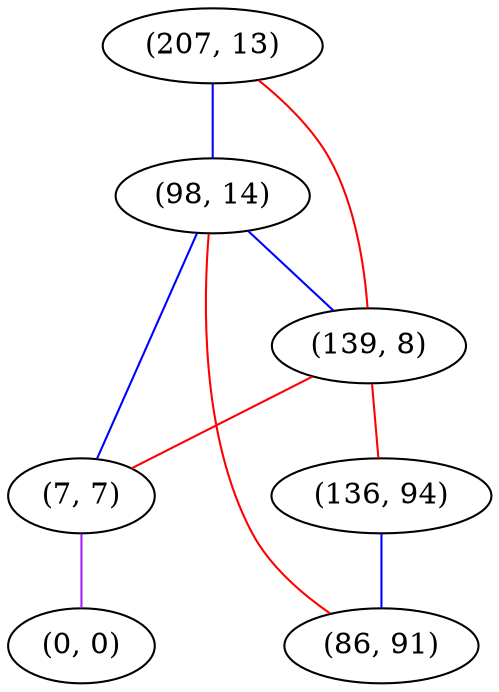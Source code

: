 graph "" {
"(207, 13)";
"(98, 14)";
"(139, 8)";
"(7, 7)";
"(136, 94)";
"(0, 0)";
"(86, 91)";
"(207, 13)" -- "(139, 8)"  [color=red, key=0, weight=1];
"(207, 13)" -- "(98, 14)"  [color=blue, key=0, weight=3];
"(98, 14)" -- "(86, 91)"  [color=red, key=0, weight=1];
"(98, 14)" -- "(139, 8)"  [color=blue, key=0, weight=3];
"(98, 14)" -- "(7, 7)"  [color=blue, key=0, weight=3];
"(139, 8)" -- "(136, 94)"  [color=red, key=0, weight=1];
"(139, 8)" -- "(7, 7)"  [color=red, key=0, weight=1];
"(7, 7)" -- "(0, 0)"  [color=purple, key=0, weight=4];
"(136, 94)" -- "(86, 91)"  [color=blue, key=0, weight=3];
}
